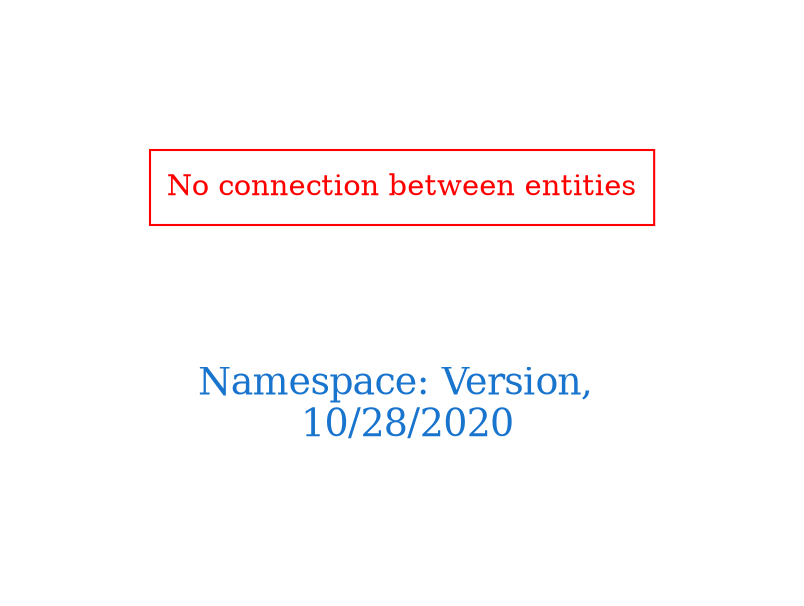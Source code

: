 digraph OGIT_ontology {
 graph [ rankdir= LR,pad=1 
fontsize = 18,
fontcolor= dodgerblue3,label = "\n\n\nNamespace: Version, \n 10/28/2020"];
node[shape=polygon];
edge [  color="gray81"];

"No connection between entities" [fontcolor = "red",color="red", shape="polygon"]
}
